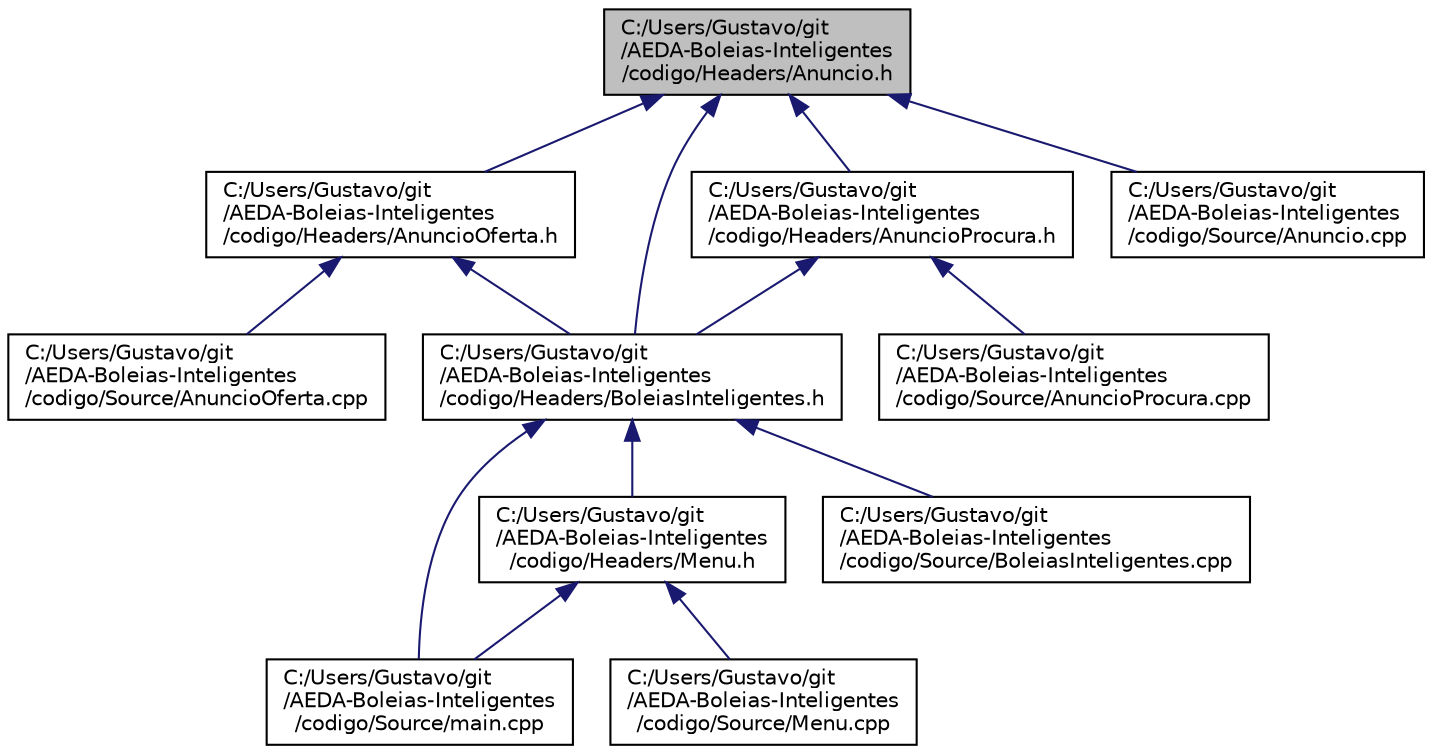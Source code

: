 digraph "C:/Users/Gustavo/git/AEDA-Boleias-Inteligentes/codigo/Headers/Anuncio.h"
{
  edge [fontname="Helvetica",fontsize="10",labelfontname="Helvetica",labelfontsize="10"];
  node [fontname="Helvetica",fontsize="10",shape=record];
  Node1 [label="C:/Users/Gustavo/git\l/AEDA-Boleias-Inteligentes\l/codigo/Headers/Anuncio.h",height=0.2,width=0.4,color="black", fillcolor="grey75", style="filled", fontcolor="black"];
  Node1 -> Node2 [dir="back",color="midnightblue",fontsize="10",style="solid"];
  Node2 [label="C:/Users/Gustavo/git\l/AEDA-Boleias-Inteligentes\l/codigo/Headers/AnuncioOferta.h",height=0.2,width=0.4,color="black", fillcolor="white", style="filled",URL="$_anuncio_oferta_8h.html"];
  Node2 -> Node3 [dir="back",color="midnightblue",fontsize="10",style="solid"];
  Node3 [label="C:/Users/Gustavo/git\l/AEDA-Boleias-Inteligentes\l/codigo/Headers/BoleiasInteligentes.h",height=0.2,width=0.4,color="black", fillcolor="white", style="filled",URL="$_boleias_inteligentes_8h.html"];
  Node3 -> Node4 [dir="back",color="midnightblue",fontsize="10",style="solid"];
  Node4 [label="C:/Users/Gustavo/git\l/AEDA-Boleias-Inteligentes\l/codigo/Headers/Menu.h",height=0.2,width=0.4,color="black", fillcolor="white", style="filled",URL="$_menu_8h.html"];
  Node4 -> Node5 [dir="back",color="midnightblue",fontsize="10",style="solid"];
  Node5 [label="C:/Users/Gustavo/git\l/AEDA-Boleias-Inteligentes\l/codigo/Source/main.cpp",height=0.2,width=0.4,color="black", fillcolor="white", style="filled",URL="$main_8cpp.html"];
  Node4 -> Node6 [dir="back",color="midnightblue",fontsize="10",style="solid"];
  Node6 [label="C:/Users/Gustavo/git\l/AEDA-Boleias-Inteligentes\l/codigo/Source/Menu.cpp",height=0.2,width=0.4,color="black", fillcolor="white", style="filled",URL="$_menu_8cpp.html"];
  Node3 -> Node7 [dir="back",color="midnightblue",fontsize="10",style="solid"];
  Node7 [label="C:/Users/Gustavo/git\l/AEDA-Boleias-Inteligentes\l/codigo/Source/BoleiasInteligentes.cpp",height=0.2,width=0.4,color="black", fillcolor="white", style="filled",URL="$_boleias_inteligentes_8cpp.html"];
  Node3 -> Node5 [dir="back",color="midnightblue",fontsize="10",style="solid"];
  Node2 -> Node8 [dir="back",color="midnightblue",fontsize="10",style="solid"];
  Node8 [label="C:/Users/Gustavo/git\l/AEDA-Boleias-Inteligentes\l/codigo/Source/AnuncioOferta.cpp",height=0.2,width=0.4,color="black", fillcolor="white", style="filled",URL="$_anuncio_oferta_8cpp.html"];
  Node1 -> Node9 [dir="back",color="midnightblue",fontsize="10",style="solid"];
  Node9 [label="C:/Users/Gustavo/git\l/AEDA-Boleias-Inteligentes\l/codigo/Headers/AnuncioProcura.h",height=0.2,width=0.4,color="black", fillcolor="white", style="filled",URL="$_anuncio_procura_8h.html"];
  Node9 -> Node3 [dir="back",color="midnightblue",fontsize="10",style="solid"];
  Node9 -> Node10 [dir="back",color="midnightblue",fontsize="10",style="solid"];
  Node10 [label="C:/Users/Gustavo/git\l/AEDA-Boleias-Inteligentes\l/codigo/Source/AnuncioProcura.cpp",height=0.2,width=0.4,color="black", fillcolor="white", style="filled",URL="$_anuncio_procura_8cpp.html"];
  Node1 -> Node3 [dir="back",color="midnightblue",fontsize="10",style="solid"];
  Node1 -> Node11 [dir="back",color="midnightblue",fontsize="10",style="solid"];
  Node11 [label="C:/Users/Gustavo/git\l/AEDA-Boleias-Inteligentes\l/codigo/Source/Anuncio.cpp",height=0.2,width=0.4,color="black", fillcolor="white", style="filled",URL="$_anuncio_8cpp.html"];
}
